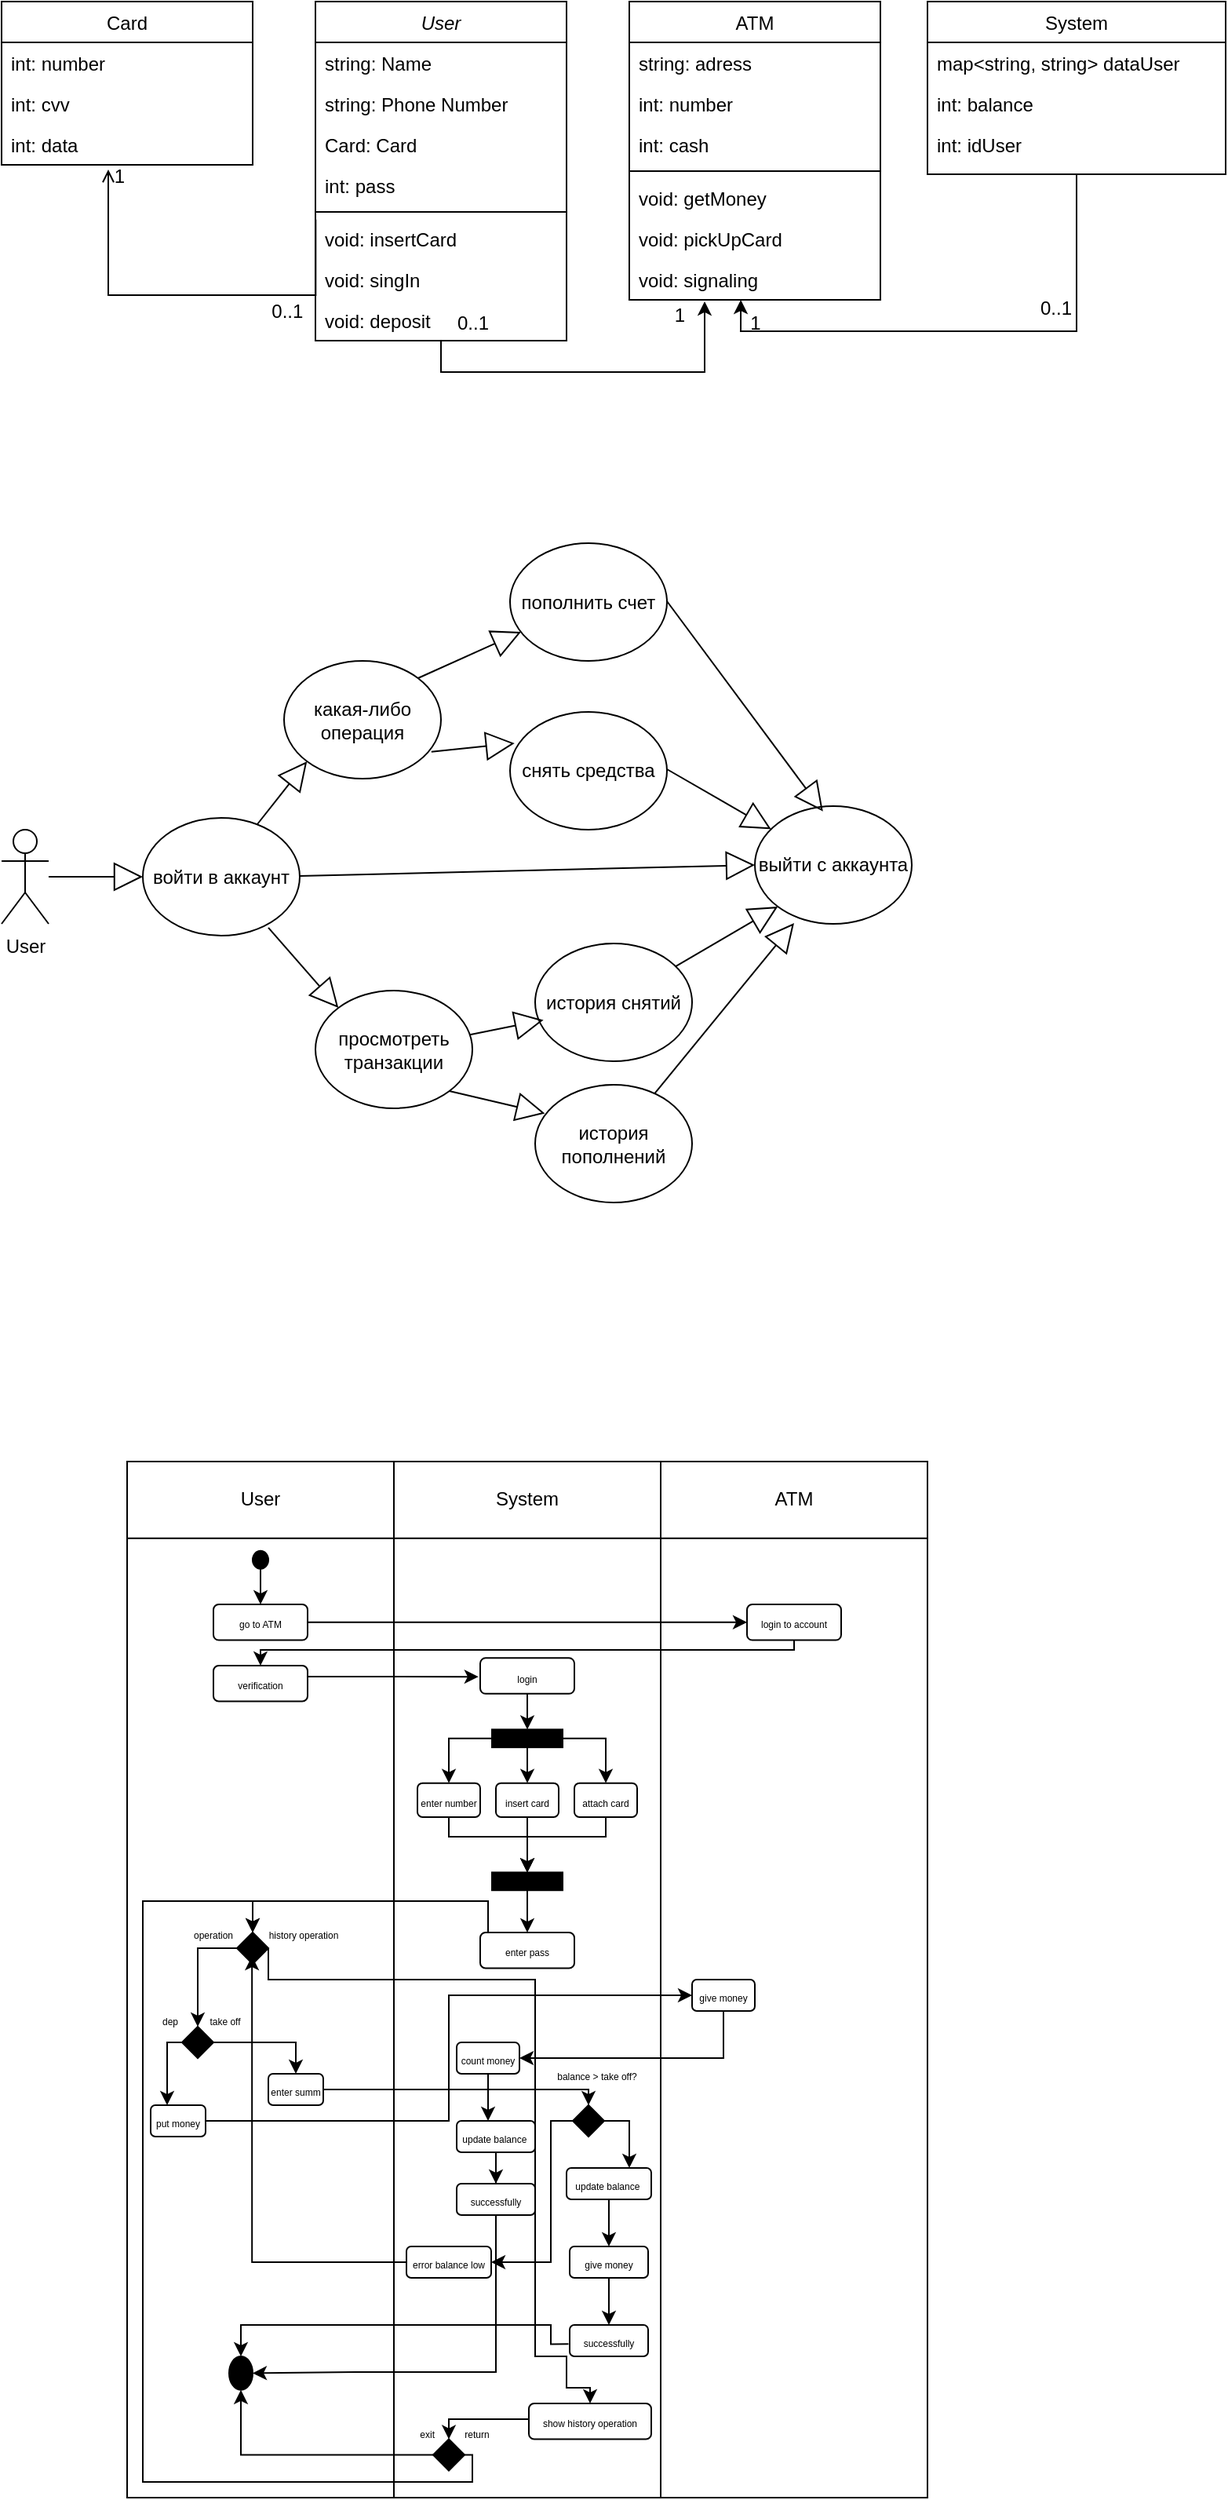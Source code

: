 <mxfile version="26.0.10">
  <diagram id="C5RBs43oDa-KdzZeNtuy" name="Page-1">
    <mxGraphModel dx="795" dy="653" grid="1" gridSize="10" guides="1" tooltips="1" connect="1" arrows="1" fold="1" page="1" pageScale="1" pageWidth="827" pageHeight="1169" math="0" shadow="0">
      <root>
        <mxCell id="WIyWlLk6GJQsqaUBKTNV-0" />
        <mxCell id="WIyWlLk6GJQsqaUBKTNV-1" parent="WIyWlLk6GJQsqaUBKTNV-0" />
        <mxCell id="zkfFHV4jXpPFQw0GAbJ--0" value="User" style="swimlane;fontStyle=2;align=center;verticalAlign=top;childLayout=stackLayout;horizontal=1;startSize=26;horizontalStack=0;resizeParent=1;resizeLast=0;collapsible=1;marginBottom=0;rounded=0;shadow=0;strokeWidth=1;" parent="WIyWlLk6GJQsqaUBKTNV-1" vertex="1">
          <mxGeometry x="240" y="40" width="160" height="216" as="geometry">
            <mxRectangle x="230" y="140" width="160" height="26" as="alternateBounds" />
          </mxGeometry>
        </mxCell>
        <mxCell id="zkfFHV4jXpPFQw0GAbJ--1" value="string: Name" style="text;align=left;verticalAlign=top;spacingLeft=4;spacingRight=4;overflow=hidden;rotatable=0;points=[[0,0.5],[1,0.5]];portConstraint=eastwest;" parent="zkfFHV4jXpPFQw0GAbJ--0" vertex="1">
          <mxGeometry y="26" width="160" height="26" as="geometry" />
        </mxCell>
        <mxCell id="prnqoa71FL_zSVbe4R74-9" value="string: Phone Number" style="text;align=left;verticalAlign=top;spacingLeft=4;spacingRight=4;overflow=hidden;rotatable=0;points=[[0,0.5],[1,0.5]];portConstraint=eastwest;rounded=0;shadow=0;html=0;" vertex="1" parent="zkfFHV4jXpPFQw0GAbJ--0">
          <mxGeometry y="52" width="160" height="26" as="geometry" />
        </mxCell>
        <mxCell id="prnqoa71FL_zSVbe4R74-54" value="Card: Card" style="text;align=left;verticalAlign=top;spacingLeft=4;spacingRight=4;overflow=hidden;rotatable=0;points=[[0,0.5],[1,0.5]];portConstraint=eastwest;rounded=0;shadow=0;html=0;" vertex="1" parent="zkfFHV4jXpPFQw0GAbJ--0">
          <mxGeometry y="78" width="160" height="26" as="geometry" />
        </mxCell>
        <mxCell id="zkfFHV4jXpPFQw0GAbJ--2" value="int: pass" style="text;align=left;verticalAlign=top;spacingLeft=4;spacingRight=4;overflow=hidden;rotatable=0;points=[[0,0.5],[1,0.5]];portConstraint=eastwest;rounded=0;shadow=0;html=0;" parent="zkfFHV4jXpPFQw0GAbJ--0" vertex="1">
          <mxGeometry y="104" width="160" height="26" as="geometry" />
        </mxCell>
        <mxCell id="zkfFHV4jXpPFQw0GAbJ--4" value="" style="line;html=1;strokeWidth=1;align=left;verticalAlign=middle;spacingTop=-1;spacingLeft=3;spacingRight=3;rotatable=0;labelPosition=right;points=[];portConstraint=eastwest;" parent="zkfFHV4jXpPFQw0GAbJ--0" vertex="1">
          <mxGeometry y="130" width="160" height="8" as="geometry" />
        </mxCell>
        <mxCell id="prnqoa71FL_zSVbe4R74-3" value="void: insertCard" style="text;align=left;verticalAlign=top;spacingLeft=4;spacingRight=4;overflow=hidden;rotatable=0;points=[[0,0.5],[1,0.5]];portConstraint=eastwest;rounded=0;shadow=0;html=0;" vertex="1" parent="zkfFHV4jXpPFQw0GAbJ--0">
          <mxGeometry y="138" width="160" height="26" as="geometry" />
        </mxCell>
        <mxCell id="prnqoa71FL_zSVbe4R74-55" value="void: singIn" style="text;align=left;verticalAlign=top;spacingLeft=4;spacingRight=4;overflow=hidden;rotatable=0;points=[[0,0.5],[1,0.5]];portConstraint=eastwest;rounded=0;shadow=0;html=0;" vertex="1" parent="zkfFHV4jXpPFQw0GAbJ--0">
          <mxGeometry y="164" width="160" height="26" as="geometry" />
        </mxCell>
        <mxCell id="prnqoa71FL_zSVbe4R74-4" value="void: deposit" style="text;align=left;verticalAlign=top;spacingLeft=4;spacingRight=4;overflow=hidden;rotatable=0;points=[[0,0.5],[1,0.5]];portConstraint=eastwest;rounded=0;shadow=0;html=0;" vertex="1" parent="zkfFHV4jXpPFQw0GAbJ--0">
          <mxGeometry y="190" width="160" height="26" as="geometry" />
        </mxCell>
        <mxCell id="zkfFHV4jXpPFQw0GAbJ--6" value="System" style="swimlane;fontStyle=0;align=center;verticalAlign=top;childLayout=stackLayout;horizontal=1;startSize=26;horizontalStack=0;resizeParent=1;resizeLast=0;collapsible=1;marginBottom=0;rounded=0;shadow=0;strokeWidth=1;" parent="WIyWlLk6GJQsqaUBKTNV-1" vertex="1">
          <mxGeometry x="630" y="40" width="190" height="110" as="geometry">
            <mxRectangle x="130" y="380" width="160" height="26" as="alternateBounds" />
          </mxGeometry>
        </mxCell>
        <mxCell id="zkfFHV4jXpPFQw0GAbJ--7" value="map&lt;string, string&gt; dataUser" style="text;align=left;verticalAlign=top;spacingLeft=4;spacingRight=4;overflow=hidden;rotatable=0;points=[[0,0.5],[1,0.5]];portConstraint=eastwest;" parent="zkfFHV4jXpPFQw0GAbJ--6" vertex="1">
          <mxGeometry y="26" width="190" height="26" as="geometry" />
        </mxCell>
        <mxCell id="prnqoa71FL_zSVbe4R74-19" value="int: balance" style="text;align=left;verticalAlign=top;spacingLeft=4;spacingRight=4;overflow=hidden;rotatable=0;points=[[0,0.5],[1,0.5]];portConstraint=eastwest;rounded=0;shadow=0;html=0;" vertex="1" parent="zkfFHV4jXpPFQw0GAbJ--6">
          <mxGeometry y="52" width="190" height="26" as="geometry" />
        </mxCell>
        <mxCell id="zkfFHV4jXpPFQw0GAbJ--8" value="int: idUser" style="text;align=left;verticalAlign=top;spacingLeft=4;spacingRight=4;overflow=hidden;rotatable=0;points=[[0,0.5],[1,0.5]];portConstraint=eastwest;rounded=0;shadow=0;html=0;" parent="zkfFHV4jXpPFQw0GAbJ--6" vertex="1">
          <mxGeometry y="78" width="190" height="26" as="geometry" />
        </mxCell>
        <mxCell id="zkfFHV4jXpPFQw0GAbJ--17" value="ATM" style="swimlane;fontStyle=0;align=center;verticalAlign=top;childLayout=stackLayout;horizontal=1;startSize=26;horizontalStack=0;resizeParent=1;resizeLast=0;collapsible=1;marginBottom=0;rounded=0;shadow=0;strokeWidth=1;" parent="WIyWlLk6GJQsqaUBKTNV-1" vertex="1">
          <mxGeometry x="440" y="40" width="160" height="190" as="geometry">
            <mxRectangle x="550" y="140" width="160" height="26" as="alternateBounds" />
          </mxGeometry>
        </mxCell>
        <mxCell id="zkfFHV4jXpPFQw0GAbJ--18" value="string: adress" style="text;align=left;verticalAlign=top;spacingLeft=4;spacingRight=4;overflow=hidden;rotatable=0;points=[[0,0.5],[1,0.5]];portConstraint=eastwest;" parent="zkfFHV4jXpPFQw0GAbJ--17" vertex="1">
          <mxGeometry y="26" width="160" height="26" as="geometry" />
        </mxCell>
        <mxCell id="zkfFHV4jXpPFQw0GAbJ--19" value="int: number" style="text;align=left;verticalAlign=top;spacingLeft=4;spacingRight=4;overflow=hidden;rotatable=0;points=[[0,0.5],[1,0.5]];portConstraint=eastwest;rounded=0;shadow=0;html=0;" parent="zkfFHV4jXpPFQw0GAbJ--17" vertex="1">
          <mxGeometry y="52" width="160" height="26" as="geometry" />
        </mxCell>
        <mxCell id="zkfFHV4jXpPFQw0GAbJ--21" value="int: cash" style="text;align=left;verticalAlign=top;spacingLeft=4;spacingRight=4;overflow=hidden;rotatable=0;points=[[0,0.5],[1,0.5]];portConstraint=eastwest;rounded=0;shadow=0;html=0;" parent="zkfFHV4jXpPFQw0GAbJ--17" vertex="1">
          <mxGeometry y="78" width="160" height="26" as="geometry" />
        </mxCell>
        <mxCell id="zkfFHV4jXpPFQw0GAbJ--23" value="" style="line;html=1;strokeWidth=1;align=left;verticalAlign=middle;spacingTop=-1;spacingLeft=3;spacingRight=3;rotatable=0;labelPosition=right;points=[];portConstraint=eastwest;" parent="zkfFHV4jXpPFQw0GAbJ--17" vertex="1">
          <mxGeometry y="104" width="160" height="8" as="geometry" />
        </mxCell>
        <mxCell id="prnqoa71FL_zSVbe4R74-16" value="void: getMoney" style="text;align=left;verticalAlign=top;spacingLeft=4;spacingRight=4;overflow=hidden;rotatable=0;points=[[0,0.5],[1,0.5]];portConstraint=eastwest;rounded=0;shadow=0;html=0;" vertex="1" parent="zkfFHV4jXpPFQw0GAbJ--17">
          <mxGeometry y="112" width="160" height="26" as="geometry" />
        </mxCell>
        <mxCell id="prnqoa71FL_zSVbe4R74-17" value="void: pickUpCard" style="text;align=left;verticalAlign=top;spacingLeft=4;spacingRight=4;overflow=hidden;rotatable=0;points=[[0,0.5],[1,0.5]];portConstraint=eastwest;rounded=0;shadow=0;html=0;" vertex="1" parent="zkfFHV4jXpPFQw0GAbJ--17">
          <mxGeometry y="138" width="160" height="26" as="geometry" />
        </mxCell>
        <mxCell id="prnqoa71FL_zSVbe4R74-18" value="void: signaling" style="text;align=left;verticalAlign=top;spacingLeft=4;spacingRight=4;overflow=hidden;rotatable=0;points=[[0,0.5],[1,0.5]];portConstraint=eastwest;rounded=0;shadow=0;html=0;" vertex="1" parent="zkfFHV4jXpPFQw0GAbJ--17">
          <mxGeometry y="164" width="160" height="26" as="geometry" />
        </mxCell>
        <mxCell id="prnqoa71FL_zSVbe4R74-6" value="Card" style="swimlane;fontStyle=0;align=center;verticalAlign=top;childLayout=stackLayout;horizontal=1;startSize=26;horizontalStack=0;resizeParent=1;resizeLast=0;collapsible=1;marginBottom=0;rounded=0;shadow=0;strokeWidth=1;" vertex="1" parent="WIyWlLk6GJQsqaUBKTNV-1">
          <mxGeometry x="40" y="40" width="160" height="104" as="geometry">
            <mxRectangle x="340" y="380" width="170" height="26" as="alternateBounds" />
          </mxGeometry>
        </mxCell>
        <mxCell id="prnqoa71FL_zSVbe4R74-7" value="int: number" style="text;align=left;verticalAlign=top;spacingLeft=4;spacingRight=4;overflow=hidden;rotatable=0;points=[[0,0.5],[1,0.5]];portConstraint=eastwest;" vertex="1" parent="prnqoa71FL_zSVbe4R74-6">
          <mxGeometry y="26" width="160" height="26" as="geometry" />
        </mxCell>
        <mxCell id="prnqoa71FL_zSVbe4R74-10" value="int: cvv" style="text;align=left;verticalAlign=top;spacingLeft=4;spacingRight=4;overflow=hidden;rotatable=0;points=[[0,0.5],[1,0.5]];portConstraint=eastwest;" vertex="1" parent="prnqoa71FL_zSVbe4R74-6">
          <mxGeometry y="52" width="160" height="26" as="geometry" />
        </mxCell>
        <mxCell id="prnqoa71FL_zSVbe4R74-11" value="int: data" style="text;align=left;verticalAlign=top;spacingLeft=4;spacingRight=4;overflow=hidden;rotatable=0;points=[[0,0.5],[1,0.5]];portConstraint=eastwest;" vertex="1" parent="prnqoa71FL_zSVbe4R74-6">
          <mxGeometry y="78" width="160" height="26" as="geometry" />
        </mxCell>
        <mxCell id="prnqoa71FL_zSVbe4R74-12" value="" style="endArrow=open;shadow=0;strokeWidth=1;rounded=0;curved=0;endFill=1;edgeStyle=elbowEdgeStyle;elbow=vertical;entryX=0.425;entryY=1.115;entryDx=0;entryDy=0;entryPerimeter=0;exitX=0.001;exitY=0.032;exitDx=0;exitDy=0;exitPerimeter=0;" edge="1" parent="WIyWlLk6GJQsqaUBKTNV-1" source="prnqoa71FL_zSVbe4R74-3" target="prnqoa71FL_zSVbe4R74-11">
          <mxGeometry x="0.5" y="41" relative="1" as="geometry">
            <mxPoint x="60" y="227.5" as="sourcePoint" />
            <mxPoint x="188" y="227.5" as="targetPoint" />
            <mxPoint x="-40" y="32" as="offset" />
            <Array as="points">
              <mxPoint x="140" y="227" />
            </Array>
          </mxGeometry>
        </mxCell>
        <mxCell id="prnqoa71FL_zSVbe4R74-13" value="0..1" style="resizable=0;align=left;verticalAlign=bottom;labelBackgroundColor=none;fontSize=12;" connectable="0" vertex="1" parent="prnqoa71FL_zSVbe4R74-12">
          <mxGeometry x="-1" relative="1" as="geometry">
            <mxPoint x="-30" y="67" as="offset" />
          </mxGeometry>
        </mxCell>
        <mxCell id="prnqoa71FL_zSVbe4R74-14" value="1" style="resizable=0;align=right;verticalAlign=bottom;labelBackgroundColor=none;fontSize=12;" connectable="0" vertex="1" parent="prnqoa71FL_zSVbe4R74-12">
          <mxGeometry x="1" relative="1" as="geometry">
            <mxPoint x="12" y="13" as="offset" />
          </mxGeometry>
        </mxCell>
        <mxCell id="prnqoa71FL_zSVbe4R74-20" style="edgeStyle=orthogonalEdgeStyle;rounded=0;orthogonalLoop=1;jettySize=auto;html=1;entryX=0.444;entryY=1;entryDx=0;entryDy=0;entryPerimeter=0;" edge="1" parent="WIyWlLk6GJQsqaUBKTNV-1" source="zkfFHV4jXpPFQw0GAbJ--6" target="prnqoa71FL_zSVbe4R74-18">
          <mxGeometry relative="1" as="geometry" />
        </mxCell>
        <mxCell id="prnqoa71FL_zSVbe4R74-21" value="0..1" style="resizable=0;align=left;verticalAlign=bottom;labelBackgroundColor=none;fontSize=12;" connectable="0" vertex="1" parent="WIyWlLk6GJQsqaUBKTNV-1">
          <mxGeometry x="500.0" y="150.002" as="geometry">
            <mxPoint x="200" y="94" as="offset" />
          </mxGeometry>
        </mxCell>
        <mxCell id="prnqoa71FL_zSVbe4R74-22" value="1" style="text;html=1;align=center;verticalAlign=middle;resizable=0;points=[];autosize=1;strokeColor=none;fillColor=none;" vertex="1" parent="WIyWlLk6GJQsqaUBKTNV-1">
          <mxGeometry x="505" y="230" width="30" height="30" as="geometry" />
        </mxCell>
        <mxCell id="prnqoa71FL_zSVbe4R74-23" style="edgeStyle=orthogonalEdgeStyle;rounded=0;orthogonalLoop=1;jettySize=auto;html=1;entryX=0.3;entryY=1.038;entryDx=0;entryDy=0;entryPerimeter=0;exitX=0.5;exitY=1;exitDx=0;exitDy=0;" edge="1" parent="WIyWlLk6GJQsqaUBKTNV-1" source="zkfFHV4jXpPFQw0GAbJ--0" target="prnqoa71FL_zSVbe4R74-18">
          <mxGeometry relative="1" as="geometry" />
        </mxCell>
        <mxCell id="prnqoa71FL_zSVbe4R74-24" value="0..1" style="text;html=1;align=center;verticalAlign=middle;resizable=0;points=[];autosize=1;strokeColor=none;fillColor=none;" vertex="1" parent="WIyWlLk6GJQsqaUBKTNV-1">
          <mxGeometry x="320" y="230" width="40" height="30" as="geometry" />
        </mxCell>
        <mxCell id="prnqoa71FL_zSVbe4R74-26" value="1" style="resizable=0;align=right;verticalAlign=bottom;labelBackgroundColor=none;fontSize=12;" connectable="0" vertex="1" parent="WIyWlLk6GJQsqaUBKTNV-1">
          <mxGeometry x="120" y="170.328" as="geometry">
            <mxPoint x="357" y="78" as="offset" />
          </mxGeometry>
        </mxCell>
        <mxCell id="prnqoa71FL_zSVbe4R74-27" value="User" style="shape=umlActor;verticalLabelPosition=bottom;verticalAlign=top;html=1;outlineConnect=0;" vertex="1" parent="WIyWlLk6GJQsqaUBKTNV-1">
          <mxGeometry x="40" y="567.5" width="30" height="60" as="geometry" />
        </mxCell>
        <mxCell id="prnqoa71FL_zSVbe4R74-30" value="пополнить счет" style="ellipse;whiteSpace=wrap;html=1;" vertex="1" parent="WIyWlLk6GJQsqaUBKTNV-1">
          <mxGeometry x="364" y="385" width="100" height="75" as="geometry" />
        </mxCell>
        <mxCell id="prnqoa71FL_zSVbe4R74-31" value="войти в аккаунт" style="ellipse;whiteSpace=wrap;html=1;" vertex="1" parent="WIyWlLk6GJQsqaUBKTNV-1">
          <mxGeometry x="130" y="560" width="100" height="75" as="geometry" />
        </mxCell>
        <mxCell id="prnqoa71FL_zSVbe4R74-32" value="снять средства" style="ellipse;whiteSpace=wrap;html=1;" vertex="1" parent="WIyWlLk6GJQsqaUBKTNV-1">
          <mxGeometry x="364" y="492.5" width="100" height="75" as="geometry" />
        </mxCell>
        <mxCell id="prnqoa71FL_zSVbe4R74-35" value="какая-либо операция" style="ellipse;whiteSpace=wrap;html=1;" vertex="1" parent="WIyWlLk6GJQsqaUBKTNV-1">
          <mxGeometry x="220" y="460" width="100" height="75" as="geometry" />
        </mxCell>
        <mxCell id="prnqoa71FL_zSVbe4R74-37" value="просмотреть транзакции" style="ellipse;whiteSpace=wrap;html=1;" vertex="1" parent="WIyWlLk6GJQsqaUBKTNV-1">
          <mxGeometry x="240" y="670" width="100" height="75" as="geometry" />
        </mxCell>
        <mxCell id="prnqoa71FL_zSVbe4R74-38" value="" style="endArrow=block;endSize=16;endFill=0;html=1;rounded=0;" edge="1" parent="WIyWlLk6GJQsqaUBKTNV-1" source="prnqoa71FL_zSVbe4R74-27" target="prnqoa71FL_zSVbe4R74-31">
          <mxGeometry width="160" relative="1" as="geometry">
            <mxPoint x="300" y="770" as="sourcePoint" />
            <mxPoint x="460" y="770" as="targetPoint" />
          </mxGeometry>
        </mxCell>
        <mxCell id="prnqoa71FL_zSVbe4R74-40" value="" style="endArrow=block;endSize=16;endFill=0;html=1;rounded=0;entryX=0;entryY=1;entryDx=0;entryDy=0;" edge="1" parent="WIyWlLk6GJQsqaUBKTNV-1" target="prnqoa71FL_zSVbe4R74-35">
          <mxGeometry width="160" relative="1" as="geometry">
            <mxPoint x="203" y="564" as="sourcePoint" />
            <mxPoint x="227" y="531" as="targetPoint" />
          </mxGeometry>
        </mxCell>
        <mxCell id="prnqoa71FL_zSVbe4R74-41" value="" style="endArrow=block;endSize=16;endFill=0;html=1;rounded=0;entryX=0;entryY=0;entryDx=0;entryDy=0;exitX=0.8;exitY=0.933;exitDx=0;exitDy=0;exitPerimeter=0;" edge="1" parent="WIyWlLk6GJQsqaUBKTNV-1" source="prnqoa71FL_zSVbe4R74-31" target="prnqoa71FL_zSVbe4R74-37">
          <mxGeometry width="160" relative="1" as="geometry">
            <mxPoint x="213" y="574" as="sourcePoint" />
            <mxPoint x="237" y="541" as="targetPoint" />
          </mxGeometry>
        </mxCell>
        <mxCell id="prnqoa71FL_zSVbe4R74-42" value="" style="endArrow=block;endSize=16;endFill=0;html=1;rounded=0;exitX=1;exitY=0;exitDx=0;exitDy=0;" edge="1" parent="WIyWlLk6GJQsqaUBKTNV-1" source="prnqoa71FL_zSVbe4R74-35" target="prnqoa71FL_zSVbe4R74-30">
          <mxGeometry width="160" relative="1" as="geometry">
            <mxPoint x="213" y="574" as="sourcePoint" />
            <mxPoint x="245" y="534" as="targetPoint" />
          </mxGeometry>
        </mxCell>
        <mxCell id="prnqoa71FL_zSVbe4R74-43" value="" style="endArrow=block;endSize=16;endFill=0;html=1;rounded=0;exitX=0.939;exitY=0.771;exitDx=0;exitDy=0;entryX=0.029;entryY=0.266;entryDx=0;entryDy=0;entryPerimeter=0;exitPerimeter=0;" edge="1" parent="WIyWlLk6GJQsqaUBKTNV-1" source="prnqoa71FL_zSVbe4R74-35" target="prnqoa71FL_zSVbe4R74-32">
          <mxGeometry width="160" relative="1" as="geometry">
            <mxPoint x="315" y="481" as="sourcePoint" />
            <mxPoint x="362" y="452" as="targetPoint" />
          </mxGeometry>
        </mxCell>
        <mxCell id="prnqoa71FL_zSVbe4R74-44" value="выйти с аккаунта" style="ellipse;whiteSpace=wrap;html=1;" vertex="1" parent="WIyWlLk6GJQsqaUBKTNV-1">
          <mxGeometry x="520" y="552.5" width="100" height="75" as="geometry" />
        </mxCell>
        <mxCell id="prnqoa71FL_zSVbe4R74-45" value="" style="endArrow=block;endSize=16;endFill=0;html=1;rounded=0;entryX=0;entryY=0.5;entryDx=0;entryDy=0;" edge="1" parent="WIyWlLk6GJQsqaUBKTNV-1" target="prnqoa71FL_zSVbe4R74-44">
          <mxGeometry width="160" relative="1" as="geometry">
            <mxPoint x="230" y="597.02" as="sourcePoint" />
            <mxPoint x="290" y="610" as="targetPoint" />
          </mxGeometry>
        </mxCell>
        <mxCell id="prnqoa71FL_zSVbe4R74-46" value="история снятий" style="ellipse;whiteSpace=wrap;html=1;" vertex="1" parent="WIyWlLk6GJQsqaUBKTNV-1">
          <mxGeometry x="380" y="640" width="100" height="75" as="geometry" />
        </mxCell>
        <mxCell id="prnqoa71FL_zSVbe4R74-47" value="" style="endArrow=block;endSize=16;endFill=0;html=1;rounded=0;entryX=0.053;entryY=0.65;entryDx=0;entryDy=0;entryPerimeter=0;" edge="1" parent="WIyWlLk6GJQsqaUBKTNV-1" source="prnqoa71FL_zSVbe4R74-37" target="prnqoa71FL_zSVbe4R74-46">
          <mxGeometry width="160" relative="1" as="geometry">
            <mxPoint x="220" y="640" as="sourcePoint" />
            <mxPoint x="380" y="708" as="targetPoint" />
            <Array as="points" />
          </mxGeometry>
        </mxCell>
        <mxCell id="prnqoa71FL_zSVbe4R74-48" value="история пополнений" style="ellipse;whiteSpace=wrap;html=1;" vertex="1" parent="WIyWlLk6GJQsqaUBKTNV-1">
          <mxGeometry x="380" y="730" width="100" height="75" as="geometry" />
        </mxCell>
        <mxCell id="prnqoa71FL_zSVbe4R74-49" value="" style="endArrow=block;endSize=16;endFill=0;html=1;rounded=0;entryX=0.062;entryY=0.244;entryDx=0;entryDy=0;entryPerimeter=0;exitX=1;exitY=1;exitDx=0;exitDy=0;" edge="1" parent="WIyWlLk6GJQsqaUBKTNV-1" source="prnqoa71FL_zSVbe4R74-37" target="prnqoa71FL_zSVbe4R74-48">
          <mxGeometry width="160" relative="1" as="geometry">
            <mxPoint x="348" y="708" as="sourcePoint" />
            <mxPoint x="395" y="699" as="targetPoint" />
            <Array as="points" />
          </mxGeometry>
        </mxCell>
        <mxCell id="prnqoa71FL_zSVbe4R74-50" value="" style="endArrow=block;endSize=16;endFill=0;html=1;rounded=0;entryX=0;entryY=1;entryDx=0;entryDy=0;" edge="1" parent="WIyWlLk6GJQsqaUBKTNV-1" source="prnqoa71FL_zSVbe4R74-46" target="prnqoa71FL_zSVbe4R74-44">
          <mxGeometry width="160" relative="1" as="geometry">
            <mxPoint x="240" y="607.02" as="sourcePoint" />
            <mxPoint x="530" y="600" as="targetPoint" />
          </mxGeometry>
        </mxCell>
        <mxCell id="prnqoa71FL_zSVbe4R74-51" value="" style="endArrow=block;endSize=16;endFill=0;html=1;rounded=0;entryX=0;entryY=1;entryDx=0;entryDy=0;" edge="1" parent="WIyWlLk6GJQsqaUBKTNV-1" source="prnqoa71FL_zSVbe4R74-48">
          <mxGeometry width="160" relative="1" as="geometry">
            <mxPoint x="479" y="664" as="sourcePoint" />
            <mxPoint x="545" y="627" as="targetPoint" />
          </mxGeometry>
        </mxCell>
        <mxCell id="prnqoa71FL_zSVbe4R74-52" value="" style="endArrow=block;endSize=16;endFill=0;html=1;rounded=0;" edge="1" parent="WIyWlLk6GJQsqaUBKTNV-1" target="prnqoa71FL_zSVbe4R74-44">
          <mxGeometry width="160" relative="1" as="geometry">
            <mxPoint x="464" y="529" as="sourcePoint" />
            <mxPoint x="553" y="420" as="targetPoint" />
          </mxGeometry>
        </mxCell>
        <mxCell id="prnqoa71FL_zSVbe4R74-53" value="" style="endArrow=block;endSize=16;endFill=0;html=1;rounded=0;entryX=0.434;entryY=0.045;entryDx=0;entryDy=0;entryPerimeter=0;" edge="1" parent="WIyWlLk6GJQsqaUBKTNV-1" target="prnqoa71FL_zSVbe4R74-44">
          <mxGeometry width="160" relative="1" as="geometry">
            <mxPoint x="464" y="422" as="sourcePoint" />
            <mxPoint x="530" y="460" as="targetPoint" />
          </mxGeometry>
        </mxCell>
        <mxCell id="prnqoa71FL_zSVbe4R74-58" value="" style="group" vertex="1" connectable="0" parent="WIyWlLk6GJQsqaUBKTNV-1">
          <mxGeometry x="80" y="870" width="220" height="760" as="geometry" />
        </mxCell>
        <mxCell id="prnqoa71FL_zSVbe4R74-62" value="" style="group" vertex="1" connectable="0" parent="prnqoa71FL_zSVbe4R74-58">
          <mxGeometry x="40" y="100" width="180" height="660" as="geometry" />
        </mxCell>
        <mxCell id="prnqoa71FL_zSVbe4R74-56" value="" style="rounded=0;whiteSpace=wrap;html=1;" vertex="1" parent="prnqoa71FL_zSVbe4R74-62">
          <mxGeometry width="170" height="660.0" as="geometry" />
        </mxCell>
        <mxCell id="prnqoa71FL_zSVbe4R74-57" value="User" style="rounded=0;whiteSpace=wrap;html=1;" vertex="1" parent="prnqoa71FL_zSVbe4R74-62">
          <mxGeometry width="170" height="48.889" as="geometry" />
        </mxCell>
        <mxCell id="prnqoa71FL_zSVbe4R74-71" style="edgeStyle=orthogonalEdgeStyle;rounded=0;orthogonalLoop=1;jettySize=auto;html=1;entryX=0.5;entryY=0;entryDx=0;entryDy=0;" edge="1" parent="prnqoa71FL_zSVbe4R74-62" source="prnqoa71FL_zSVbe4R74-69" target="prnqoa71FL_zSVbe4R74-70">
          <mxGeometry relative="1" as="geometry" />
        </mxCell>
        <mxCell id="prnqoa71FL_zSVbe4R74-69" value="" style="ellipse;whiteSpace=wrap;html=1;fillColor=#000000;" vertex="1" parent="prnqoa71FL_zSVbe4R74-62">
          <mxGeometry x="80" y="56.897" width="10" height="11.379" as="geometry" />
        </mxCell>
        <mxCell id="prnqoa71FL_zSVbe4R74-70" value="&lt;font style=&quot;font-size: 6px;&quot;&gt;go to ATM&lt;/font&gt;" style="rounded=1;whiteSpace=wrap;html=1;" vertex="1" parent="prnqoa71FL_zSVbe4R74-62">
          <mxGeometry x="55" y="91.034" width="60" height="22.759" as="geometry" />
        </mxCell>
        <mxCell id="prnqoa71FL_zSVbe4R74-93" value="&lt;span style=&quot;font-size: 6px;&quot;&gt;verification&lt;/span&gt;" style="rounded=1;whiteSpace=wrap;html=1;" vertex="1" parent="prnqoa71FL_zSVbe4R74-62">
          <mxGeometry x="55" y="130.002" width="60" height="22.759" as="geometry" />
        </mxCell>
        <mxCell id="prnqoa71FL_zSVbe4R74-100" style="edgeStyle=orthogonalEdgeStyle;rounded=0;orthogonalLoop=1;jettySize=auto;html=1;entryX=0.5;entryY=0;entryDx=0;entryDy=0;" edge="1" parent="prnqoa71FL_zSVbe4R74-62" source="prnqoa71FL_zSVbe4R74-96" target="prnqoa71FL_zSVbe4R74-99">
          <mxGeometry relative="1" as="geometry" />
        </mxCell>
        <mxCell id="prnqoa71FL_zSVbe4R74-96" value="" style="rhombus;whiteSpace=wrap;html=1;fillColor=#000000;" vertex="1" parent="prnqoa71FL_zSVbe4R74-62">
          <mxGeometry x="70" y="300" width="20" height="20" as="geometry" />
        </mxCell>
        <mxCell id="prnqoa71FL_zSVbe4R74-107" style="edgeStyle=orthogonalEdgeStyle;rounded=0;orthogonalLoop=1;jettySize=auto;html=1;entryX=0.3;entryY=-0.002;entryDx=0;entryDy=0;entryPerimeter=0;" edge="1" parent="prnqoa71FL_zSVbe4R74-62" source="prnqoa71FL_zSVbe4R74-99" target="prnqoa71FL_zSVbe4R74-106">
          <mxGeometry relative="1" as="geometry">
            <Array as="points">
              <mxPoint x="26" y="370" />
            </Array>
          </mxGeometry>
        </mxCell>
        <mxCell id="prnqoa71FL_zSVbe4R74-121" style="edgeStyle=orthogonalEdgeStyle;rounded=0;orthogonalLoop=1;jettySize=auto;html=1;entryX=0.5;entryY=0;entryDx=0;entryDy=0;" edge="1" parent="prnqoa71FL_zSVbe4R74-62" source="prnqoa71FL_zSVbe4R74-99" target="prnqoa71FL_zSVbe4R74-120">
          <mxGeometry relative="1" as="geometry" />
        </mxCell>
        <mxCell id="prnqoa71FL_zSVbe4R74-99" value="" style="rhombus;whiteSpace=wrap;html=1;fillColor=#000000;" vertex="1" parent="prnqoa71FL_zSVbe4R74-62">
          <mxGeometry x="35" y="360" width="20" height="20" as="geometry" />
        </mxCell>
        <mxCell id="prnqoa71FL_zSVbe4R74-105" value="&lt;font style=&quot;font-size: 6px;&quot;&gt;operation&lt;/font&gt;" style="text;html=1;align=center;verticalAlign=middle;whiteSpace=wrap;rounded=0;" vertex="1" parent="prnqoa71FL_zSVbe4R74-62">
          <mxGeometry x="35" y="290" width="40" height="20" as="geometry" />
        </mxCell>
        <mxCell id="prnqoa71FL_zSVbe4R74-106" value="&lt;span style=&quot;font-size: 6px;&quot;&gt;put money&lt;/span&gt;" style="rounded=1;whiteSpace=wrap;html=1;" vertex="1" parent="prnqoa71FL_zSVbe4R74-62">
          <mxGeometry x="15" y="410" width="35" height="20" as="geometry" />
        </mxCell>
        <mxCell id="prnqoa71FL_zSVbe4R74-108" value="&lt;font style=&quot;font-size: 6px;&quot;&gt;dep&lt;/font&gt;" style="text;html=1;align=center;verticalAlign=middle;whiteSpace=wrap;rounded=0;" vertex="1" parent="prnqoa71FL_zSVbe4R74-62">
          <mxGeometry x="15" y="350" width="25" height="10" as="geometry" />
        </mxCell>
        <mxCell id="prnqoa71FL_zSVbe4R74-109" value="&lt;span style=&quot;font-size: 6px;&quot;&gt;take off&lt;/span&gt;" style="text;html=1;align=center;verticalAlign=middle;whiteSpace=wrap;rounded=0;" vertex="1" parent="prnqoa71FL_zSVbe4R74-62">
          <mxGeometry x="50" y="350" width="25" height="10" as="geometry" />
        </mxCell>
        <mxCell id="prnqoa71FL_zSVbe4R74-118" value="" style="ellipse;whiteSpace=wrap;html=1;fillColor=#000000;" vertex="1" parent="prnqoa71FL_zSVbe4R74-62">
          <mxGeometry x="65" y="570" width="15" height="21.38" as="geometry" />
        </mxCell>
        <mxCell id="prnqoa71FL_zSVbe4R74-120" value="&lt;span style=&quot;font-size: 6px;&quot;&gt;enter summ&lt;/span&gt;" style="rounded=1;whiteSpace=wrap;html=1;" vertex="1" parent="prnqoa71FL_zSVbe4R74-62">
          <mxGeometry x="90" y="390" width="35" height="20" as="geometry" />
        </mxCell>
        <mxCell id="prnqoa71FL_zSVbe4R74-136" value="&lt;font style=&quot;font-size: 6px;&quot;&gt;history operation&lt;/font&gt;" style="text;html=1;align=center;verticalAlign=middle;whiteSpace=wrap;rounded=0;" vertex="1" parent="prnqoa71FL_zSVbe4R74-62">
          <mxGeometry x="85" y="290" width="55" height="20" as="geometry" />
        </mxCell>
        <mxCell id="prnqoa71FL_zSVbe4R74-59" value="" style="group" vertex="1" connectable="0" parent="WIyWlLk6GJQsqaUBKTNV-1">
          <mxGeometry x="290" y="970" width="170" height="660" as="geometry" />
        </mxCell>
        <mxCell id="prnqoa71FL_zSVbe4R74-60" value="" style="rounded=0;whiteSpace=wrap;html=1;" vertex="1" parent="prnqoa71FL_zSVbe4R74-59">
          <mxGeometry width="170" height="660" as="geometry" />
        </mxCell>
        <mxCell id="prnqoa71FL_zSVbe4R74-61" value="System" style="rounded=0;whiteSpace=wrap;html=1;" vertex="1" parent="prnqoa71FL_zSVbe4R74-59">
          <mxGeometry width="170" height="48.889" as="geometry" />
        </mxCell>
        <mxCell id="prnqoa71FL_zSVbe4R74-80" style="edgeStyle=orthogonalEdgeStyle;rounded=0;orthogonalLoop=1;jettySize=auto;html=1;entryX=0.5;entryY=0;entryDx=0;entryDy=0;" edge="1" parent="prnqoa71FL_zSVbe4R74-59" source="prnqoa71FL_zSVbe4R74-75" target="prnqoa71FL_zSVbe4R74-78">
          <mxGeometry relative="1" as="geometry" />
        </mxCell>
        <mxCell id="prnqoa71FL_zSVbe4R74-75" value="&lt;span style=&quot;font-size: 6px;&quot;&gt;login&lt;/span&gt;" style="rounded=1;whiteSpace=wrap;html=1;" vertex="1" parent="prnqoa71FL_zSVbe4R74-59">
          <mxGeometry x="55" y="125.172" width="60" height="22.759" as="geometry" />
        </mxCell>
        <mxCell id="prnqoa71FL_zSVbe4R74-84" style="edgeStyle=orthogonalEdgeStyle;rounded=0;orthogonalLoop=1;jettySize=auto;html=1;entryX=0.5;entryY=0;entryDx=0;entryDy=0;" edge="1" parent="prnqoa71FL_zSVbe4R74-59" source="prnqoa71FL_zSVbe4R74-78" target="prnqoa71FL_zSVbe4R74-82">
          <mxGeometry relative="1" as="geometry" />
        </mxCell>
        <mxCell id="prnqoa71FL_zSVbe4R74-85" style="edgeStyle=orthogonalEdgeStyle;rounded=0;orthogonalLoop=1;jettySize=auto;html=1;entryX=0.5;entryY=0;entryDx=0;entryDy=0;" edge="1" parent="prnqoa71FL_zSVbe4R74-59" source="prnqoa71FL_zSVbe4R74-78" target="prnqoa71FL_zSVbe4R74-83">
          <mxGeometry relative="1" as="geometry" />
        </mxCell>
        <mxCell id="prnqoa71FL_zSVbe4R74-86" style="edgeStyle=orthogonalEdgeStyle;rounded=0;orthogonalLoop=1;jettySize=auto;html=1;entryX=0.5;entryY=0;entryDx=0;entryDy=0;" edge="1" parent="prnqoa71FL_zSVbe4R74-59" source="prnqoa71FL_zSVbe4R74-78" target="prnqoa71FL_zSVbe4R74-81">
          <mxGeometry relative="1" as="geometry" />
        </mxCell>
        <mxCell id="prnqoa71FL_zSVbe4R74-78" value="" style="rounded=0;whiteSpace=wrap;html=1;fillColor=#000000;" vertex="1" parent="prnqoa71FL_zSVbe4R74-59">
          <mxGeometry x="62.5" y="170.69" width="45" height="11.379" as="geometry" />
        </mxCell>
        <mxCell id="prnqoa71FL_zSVbe4R74-88" style="edgeStyle=orthogonalEdgeStyle;rounded=0;orthogonalLoop=1;jettySize=auto;html=1;entryX=0.5;entryY=0;entryDx=0;entryDy=0;" edge="1" parent="prnqoa71FL_zSVbe4R74-59" source="prnqoa71FL_zSVbe4R74-81" target="prnqoa71FL_zSVbe4R74-87">
          <mxGeometry relative="1" as="geometry">
            <Array as="points">
              <mxPoint x="35" y="238.966" />
              <mxPoint x="85" y="238.966" />
            </Array>
          </mxGeometry>
        </mxCell>
        <mxCell id="prnqoa71FL_zSVbe4R74-81" value="&lt;span style=&quot;font-size: 6px;&quot;&gt;enter number&lt;/span&gt;" style="rounded=1;whiteSpace=wrap;html=1;" vertex="1" parent="prnqoa71FL_zSVbe4R74-59">
          <mxGeometry x="15" y="204.828" width="40" height="21.621" as="geometry" />
        </mxCell>
        <mxCell id="prnqoa71FL_zSVbe4R74-89" style="edgeStyle=orthogonalEdgeStyle;rounded=0;orthogonalLoop=1;jettySize=auto;html=1;" edge="1" parent="prnqoa71FL_zSVbe4R74-59" source="prnqoa71FL_zSVbe4R74-82">
          <mxGeometry relative="1" as="geometry">
            <mxPoint x="85.0" y="261.724" as="targetPoint" />
          </mxGeometry>
        </mxCell>
        <mxCell id="prnqoa71FL_zSVbe4R74-82" value="&lt;span style=&quot;font-size: 6px;&quot;&gt;insert card&lt;/span&gt;" style="rounded=1;whiteSpace=wrap;html=1;" vertex="1" parent="prnqoa71FL_zSVbe4R74-59">
          <mxGeometry x="65" y="204.828" width="40" height="21.621" as="geometry" />
        </mxCell>
        <mxCell id="prnqoa71FL_zSVbe4R74-90" style="edgeStyle=orthogonalEdgeStyle;rounded=0;orthogonalLoop=1;jettySize=auto;html=1;entryX=0.5;entryY=0;entryDx=0;entryDy=0;" edge="1" parent="prnqoa71FL_zSVbe4R74-59" source="prnqoa71FL_zSVbe4R74-83" target="prnqoa71FL_zSVbe4R74-87">
          <mxGeometry relative="1" as="geometry">
            <Array as="points">
              <mxPoint x="135" y="238.966" />
              <mxPoint x="85" y="238.966" />
            </Array>
          </mxGeometry>
        </mxCell>
        <mxCell id="prnqoa71FL_zSVbe4R74-83" value="&lt;span style=&quot;font-size: 6px;&quot;&gt;attach card&lt;/span&gt;" style="rounded=1;whiteSpace=wrap;html=1;" vertex="1" parent="prnqoa71FL_zSVbe4R74-59">
          <mxGeometry x="115" y="204.828" width="40" height="21.621" as="geometry" />
        </mxCell>
        <mxCell id="prnqoa71FL_zSVbe4R74-87" value="" style="rounded=0;whiteSpace=wrap;html=1;fillColor=#000000;" vertex="1" parent="prnqoa71FL_zSVbe4R74-59">
          <mxGeometry x="62.5" y="261.724" width="45" height="11.379" as="geometry" />
        </mxCell>
        <mxCell id="prnqoa71FL_zSVbe4R74-91" value="&lt;span style=&quot;font-size: 6px;&quot;&gt;enter pass&lt;/span&gt;" style="rounded=1;whiteSpace=wrap;html=1;" vertex="1" parent="prnqoa71FL_zSVbe4R74-59">
          <mxGeometry x="55" y="300.002" width="60" height="22.759" as="geometry" />
        </mxCell>
        <mxCell id="prnqoa71FL_zSVbe4R74-92" style="edgeStyle=orthogonalEdgeStyle;rounded=0;orthogonalLoop=1;jettySize=auto;html=1;entryX=0.5;entryY=0;entryDx=0;entryDy=0;" edge="1" parent="prnqoa71FL_zSVbe4R74-59" source="prnqoa71FL_zSVbe4R74-87" target="prnqoa71FL_zSVbe4R74-91">
          <mxGeometry relative="1" as="geometry" />
        </mxCell>
        <mxCell id="prnqoa71FL_zSVbe4R74-112" value="&lt;span style=&quot;font-size: 6px;&quot;&gt;count money&lt;/span&gt;" style="rounded=1;whiteSpace=wrap;html=1;" vertex="1" parent="prnqoa71FL_zSVbe4R74-59">
          <mxGeometry x="40" y="370" width="40" height="20" as="geometry" />
        </mxCell>
        <mxCell id="prnqoa71FL_zSVbe4R74-117" style="edgeStyle=orthogonalEdgeStyle;rounded=0;orthogonalLoop=1;jettySize=auto;html=1;entryX=0.5;entryY=0;entryDx=0;entryDy=0;" edge="1" parent="prnqoa71FL_zSVbe4R74-59" source="prnqoa71FL_zSVbe4R74-114" target="prnqoa71FL_zSVbe4R74-116">
          <mxGeometry relative="1" as="geometry" />
        </mxCell>
        <mxCell id="prnqoa71FL_zSVbe4R74-114" value="&lt;span style=&quot;font-size: 6px;&quot;&gt;update balance&amp;nbsp;&lt;/span&gt;" style="rounded=1;whiteSpace=wrap;html=1;" vertex="1" parent="prnqoa71FL_zSVbe4R74-59">
          <mxGeometry x="40" y="420" width="50" height="20" as="geometry" />
        </mxCell>
        <mxCell id="prnqoa71FL_zSVbe4R74-115" style="edgeStyle=orthogonalEdgeStyle;rounded=0;orthogonalLoop=1;jettySize=auto;html=1;" edge="1" parent="prnqoa71FL_zSVbe4R74-59" source="prnqoa71FL_zSVbe4R74-112">
          <mxGeometry relative="1" as="geometry">
            <mxPoint x="60" y="420" as="targetPoint" />
          </mxGeometry>
        </mxCell>
        <mxCell id="prnqoa71FL_zSVbe4R74-116" value="&lt;font style=&quot;font-size: 6px;&quot;&gt;successfully&lt;/font&gt;" style="rounded=1;whiteSpace=wrap;html=1;" vertex="1" parent="prnqoa71FL_zSVbe4R74-59">
          <mxGeometry x="40" y="460" width="50" height="20" as="geometry" />
        </mxCell>
        <mxCell id="prnqoa71FL_zSVbe4R74-134" style="edgeStyle=orthogonalEdgeStyle;rounded=0;orthogonalLoop=1;jettySize=auto;html=1;entryX=1;entryY=0.5;entryDx=0;entryDy=0;" edge="1" parent="prnqoa71FL_zSVbe4R74-59" source="prnqoa71FL_zSVbe4R74-124" target="prnqoa71FL_zSVbe4R74-133">
          <mxGeometry relative="1" as="geometry">
            <Array as="points">
              <mxPoint x="100" y="420" />
              <mxPoint x="100" y="510" />
            </Array>
          </mxGeometry>
        </mxCell>
        <mxCell id="prnqoa71FL_zSVbe4R74-124" value="" style="rhombus;whiteSpace=wrap;html=1;fillColor=#000000;" vertex="1" parent="prnqoa71FL_zSVbe4R74-59">
          <mxGeometry x="114" y="410" width="20" height="20" as="geometry" />
        </mxCell>
        <mxCell id="prnqoa71FL_zSVbe4R74-125" value="&lt;font style=&quot;font-size: 6px;&quot;&gt;balance &amp;gt; take off?&lt;/font&gt;" style="text;html=1;align=center;verticalAlign=middle;whiteSpace=wrap;rounded=0;" vertex="1" parent="prnqoa71FL_zSVbe4R74-59">
          <mxGeometry x="99" y="390" width="61" as="geometry" />
        </mxCell>
        <mxCell id="prnqoa71FL_zSVbe4R74-129" style="edgeStyle=orthogonalEdgeStyle;rounded=0;orthogonalLoop=1;jettySize=auto;html=1;entryX=0.5;entryY=0;entryDx=0;entryDy=0;" edge="1" parent="prnqoa71FL_zSVbe4R74-59" source="prnqoa71FL_zSVbe4R74-126" target="prnqoa71FL_zSVbe4R74-128">
          <mxGeometry relative="1" as="geometry" />
        </mxCell>
        <mxCell id="prnqoa71FL_zSVbe4R74-126" value="&lt;span style=&quot;font-size: 6px;&quot;&gt;update balance&amp;nbsp;&lt;/span&gt;" style="rounded=1;whiteSpace=wrap;html=1;" vertex="1" parent="prnqoa71FL_zSVbe4R74-59">
          <mxGeometry x="110" y="450" width="54" height="20" as="geometry" />
        </mxCell>
        <mxCell id="prnqoa71FL_zSVbe4R74-127" style="edgeStyle=orthogonalEdgeStyle;rounded=0;orthogonalLoop=1;jettySize=auto;html=1;" edge="1" parent="prnqoa71FL_zSVbe4R74-59" source="prnqoa71FL_zSVbe4R74-124">
          <mxGeometry relative="1" as="geometry">
            <mxPoint x="150" y="450" as="targetPoint" />
            <Array as="points">
              <mxPoint x="150" y="420" />
            </Array>
          </mxGeometry>
        </mxCell>
        <mxCell id="prnqoa71FL_zSVbe4R74-131" style="edgeStyle=orthogonalEdgeStyle;rounded=0;orthogonalLoop=1;jettySize=auto;html=1;entryX=0.5;entryY=0;entryDx=0;entryDy=0;" edge="1" parent="prnqoa71FL_zSVbe4R74-59" source="prnqoa71FL_zSVbe4R74-128" target="prnqoa71FL_zSVbe4R74-130">
          <mxGeometry relative="1" as="geometry" />
        </mxCell>
        <mxCell id="prnqoa71FL_zSVbe4R74-128" value="&lt;span style=&quot;font-size: 6px;&quot;&gt;give money&lt;/span&gt;" style="rounded=1;whiteSpace=wrap;html=1;" vertex="1" parent="prnqoa71FL_zSVbe4R74-59">
          <mxGeometry x="112" y="500" width="50" height="20" as="geometry" />
        </mxCell>
        <mxCell id="prnqoa71FL_zSVbe4R74-130" value="&lt;font style=&quot;font-size: 6px;&quot;&gt;successfully&lt;/font&gt;" style="rounded=1;whiteSpace=wrap;html=1;" vertex="1" parent="prnqoa71FL_zSVbe4R74-59">
          <mxGeometry x="112" y="550" width="50" height="20" as="geometry" />
        </mxCell>
        <mxCell id="prnqoa71FL_zSVbe4R74-133" value="&lt;span style=&quot;font-size: 6px;&quot;&gt;error balance low&lt;/span&gt;" style="rounded=1;whiteSpace=wrap;html=1;" vertex="1" parent="prnqoa71FL_zSVbe4R74-59">
          <mxGeometry x="8" y="500" width="54" height="20" as="geometry" />
        </mxCell>
        <mxCell id="prnqoa71FL_zSVbe4R74-138" value="&lt;span style=&quot;font-size: 6px;&quot;&gt;show history operation&lt;/span&gt;" style="rounded=1;whiteSpace=wrap;html=1;" vertex="1" parent="prnqoa71FL_zSVbe4R74-59">
          <mxGeometry x="86" y="600" width="78" height="22.76" as="geometry" />
        </mxCell>
        <mxCell id="prnqoa71FL_zSVbe4R74-142" value="" style="rhombus;whiteSpace=wrap;html=1;fillColor=#000000;" vertex="1" parent="prnqoa71FL_zSVbe4R74-59">
          <mxGeometry x="25" y="622.76" width="20" height="20" as="geometry" />
        </mxCell>
        <mxCell id="prnqoa71FL_zSVbe4R74-143" value="&lt;font style=&quot;font-size: 6px;&quot;&gt;exit&lt;/font&gt;&amp;nbsp;" style="text;html=1;align=center;verticalAlign=middle;whiteSpace=wrap;rounded=0;" vertex="1" parent="prnqoa71FL_zSVbe4R74-59">
          <mxGeometry x="8" y="612.76" width="30" height="10" as="geometry" />
        </mxCell>
        <mxCell id="prnqoa71FL_zSVbe4R74-145" style="edgeStyle=orthogonalEdgeStyle;rounded=0;orthogonalLoop=1;jettySize=auto;html=1;entryX=0.5;entryY=0;entryDx=0;entryDy=0;" edge="1" parent="prnqoa71FL_zSVbe4R74-59" source="prnqoa71FL_zSVbe4R74-138" target="prnqoa71FL_zSVbe4R74-142">
          <mxGeometry relative="1" as="geometry">
            <Array as="points">
              <mxPoint x="35" y="610" />
            </Array>
          </mxGeometry>
        </mxCell>
        <mxCell id="prnqoa71FL_zSVbe4R74-183" value="&lt;span style=&quot;font-size: 6px;&quot;&gt;return&lt;/span&gt;" style="text;html=1;align=center;verticalAlign=middle;whiteSpace=wrap;rounded=0;" vertex="1" parent="prnqoa71FL_zSVbe4R74-59">
          <mxGeometry x="38" y="612.76" width="30" height="10" as="geometry" />
        </mxCell>
        <mxCell id="prnqoa71FL_zSVbe4R74-63" value="" style="group" vertex="1" connectable="0" parent="WIyWlLk6GJQsqaUBKTNV-1">
          <mxGeometry x="460" y="970" width="170" height="660" as="geometry" />
        </mxCell>
        <mxCell id="prnqoa71FL_zSVbe4R74-64" value="" style="rounded=0;whiteSpace=wrap;html=1;" vertex="1" parent="prnqoa71FL_zSVbe4R74-63">
          <mxGeometry width="170" height="660" as="geometry" />
        </mxCell>
        <mxCell id="prnqoa71FL_zSVbe4R74-65" value="ATM" style="rounded=0;whiteSpace=wrap;html=1;" vertex="1" parent="prnqoa71FL_zSVbe4R74-63">
          <mxGeometry width="170" height="48.889" as="geometry" />
        </mxCell>
        <mxCell id="prnqoa71FL_zSVbe4R74-73" value="&lt;span style=&quot;font-size: 6px;&quot;&gt;login to account&lt;/span&gt;" style="rounded=1;whiteSpace=wrap;html=1;" vertex="1" parent="prnqoa71FL_zSVbe4R74-63">
          <mxGeometry x="55" y="91.034" width="60" height="22.759" as="geometry" />
        </mxCell>
        <mxCell id="prnqoa71FL_zSVbe4R74-111" value="&lt;span style=&quot;font-size: 6px;&quot;&gt;give money&lt;/span&gt;" style="rounded=1;whiteSpace=wrap;html=1;" vertex="1" parent="prnqoa71FL_zSVbe4R74-63">
          <mxGeometry x="20" y="330" width="40" height="20" as="geometry" />
        </mxCell>
        <mxCell id="prnqoa71FL_zSVbe4R74-74" style="edgeStyle=orthogonalEdgeStyle;rounded=0;orthogonalLoop=1;jettySize=auto;html=1;" edge="1" parent="WIyWlLk6GJQsqaUBKTNV-1" source="prnqoa71FL_zSVbe4R74-70" target="prnqoa71FL_zSVbe4R74-73">
          <mxGeometry relative="1" as="geometry" />
        </mxCell>
        <mxCell id="prnqoa71FL_zSVbe4R74-76" style="edgeStyle=orthogonalEdgeStyle;rounded=0;orthogonalLoop=1;jettySize=auto;html=1;entryX=0.5;entryY=0;entryDx=0;entryDy=0;" edge="1" parent="WIyWlLk6GJQsqaUBKTNV-1" source="prnqoa71FL_zSVbe4R74-73" target="prnqoa71FL_zSVbe4R74-93">
          <mxGeometry relative="1" as="geometry">
            <Array as="points">
              <mxPoint x="545" y="1090" />
              <mxPoint x="205" y="1090" />
            </Array>
          </mxGeometry>
        </mxCell>
        <mxCell id="prnqoa71FL_zSVbe4R74-95" style="edgeStyle=orthogonalEdgeStyle;rounded=0;orthogonalLoop=1;jettySize=auto;html=1;entryX=-0.018;entryY=0.523;entryDx=0;entryDy=0;entryPerimeter=0;" edge="1" parent="WIyWlLk6GJQsqaUBKTNV-1" source="prnqoa71FL_zSVbe4R74-93" target="prnqoa71FL_zSVbe4R74-75">
          <mxGeometry relative="1" as="geometry">
            <Array as="points">
              <mxPoint x="260" y="1107" />
              <mxPoint x="260" y="1107" />
            </Array>
          </mxGeometry>
        </mxCell>
        <mxCell id="prnqoa71FL_zSVbe4R74-97" style="edgeStyle=orthogonalEdgeStyle;rounded=0;orthogonalLoop=1;jettySize=auto;html=1;entryX=0.5;entryY=0;entryDx=0;entryDy=0;" edge="1" parent="WIyWlLk6GJQsqaUBKTNV-1" source="prnqoa71FL_zSVbe4R74-91" target="prnqoa71FL_zSVbe4R74-96">
          <mxGeometry relative="1" as="geometry">
            <Array as="points">
              <mxPoint x="350" y="1250" />
              <mxPoint x="200" y="1250" />
            </Array>
          </mxGeometry>
        </mxCell>
        <mxCell id="prnqoa71FL_zSVbe4R74-110" style="edgeStyle=orthogonalEdgeStyle;rounded=0;orthogonalLoop=1;jettySize=auto;html=1;entryX=0;entryY=0.5;entryDx=0;entryDy=0;" edge="1" parent="WIyWlLk6GJQsqaUBKTNV-1" source="prnqoa71FL_zSVbe4R74-106" target="prnqoa71FL_zSVbe4R74-111">
          <mxGeometry relative="1" as="geometry" />
        </mxCell>
        <mxCell id="prnqoa71FL_zSVbe4R74-113" style="edgeStyle=orthogonalEdgeStyle;rounded=0;orthogonalLoop=1;jettySize=auto;html=1;entryX=1;entryY=0.5;entryDx=0;entryDy=0;" edge="1" parent="WIyWlLk6GJQsqaUBKTNV-1" source="prnqoa71FL_zSVbe4R74-111" target="prnqoa71FL_zSVbe4R74-112">
          <mxGeometry relative="1" as="geometry">
            <Array as="points">
              <mxPoint x="500" y="1350" />
            </Array>
          </mxGeometry>
        </mxCell>
        <mxCell id="prnqoa71FL_zSVbe4R74-119" style="edgeStyle=orthogonalEdgeStyle;rounded=0;orthogonalLoop=1;jettySize=auto;html=1;entryX=1;entryY=0.5;entryDx=0;entryDy=0;" edge="1" parent="WIyWlLk6GJQsqaUBKTNV-1" source="prnqoa71FL_zSVbe4R74-116" target="prnqoa71FL_zSVbe4R74-118">
          <mxGeometry relative="1" as="geometry">
            <Array as="points">
              <mxPoint x="355" y="1550" />
              <mxPoint x="265" y="1550" />
            </Array>
          </mxGeometry>
        </mxCell>
        <mxCell id="prnqoa71FL_zSVbe4R74-123" style="edgeStyle=orthogonalEdgeStyle;rounded=0;orthogonalLoop=1;jettySize=auto;html=1;entryX=0.5;entryY=0;entryDx=0;entryDy=0;" edge="1" parent="WIyWlLk6GJQsqaUBKTNV-1" source="prnqoa71FL_zSVbe4R74-120" target="prnqoa71FL_zSVbe4R74-124">
          <mxGeometry relative="1" as="geometry">
            <mxPoint x="400" y="1370" as="targetPoint" />
            <Array as="points">
              <mxPoint x="414" y="1370" />
            </Array>
          </mxGeometry>
        </mxCell>
        <mxCell id="prnqoa71FL_zSVbe4R74-132" style="edgeStyle=orthogonalEdgeStyle;rounded=0;orthogonalLoop=1;jettySize=auto;html=1;entryX=0.5;entryY=0;entryDx=0;entryDy=0;exitX=-0.015;exitY=0.609;exitDx=0;exitDy=0;exitPerimeter=0;" edge="1" parent="WIyWlLk6GJQsqaUBKTNV-1" source="prnqoa71FL_zSVbe4R74-130" target="prnqoa71FL_zSVbe4R74-118">
          <mxGeometry relative="1" as="geometry">
            <Array as="points">
              <mxPoint x="390" y="1532" />
              <mxPoint x="390" y="1520" />
              <mxPoint x="192" y="1520" />
            </Array>
          </mxGeometry>
        </mxCell>
        <mxCell id="prnqoa71FL_zSVbe4R74-135" style="edgeStyle=orthogonalEdgeStyle;rounded=0;orthogonalLoop=1;jettySize=auto;html=1;entryX=0.479;entryY=0.75;entryDx=0;entryDy=0;entryPerimeter=0;" edge="1" parent="WIyWlLk6GJQsqaUBKTNV-1" source="prnqoa71FL_zSVbe4R74-133" target="prnqoa71FL_zSVbe4R74-96">
          <mxGeometry relative="1" as="geometry" />
        </mxCell>
        <mxCell id="prnqoa71FL_zSVbe4R74-139" style="edgeStyle=orthogonalEdgeStyle;rounded=0;orthogonalLoop=1;jettySize=auto;html=1;exitX=1;exitY=0.5;exitDx=0;exitDy=0;entryX=0.5;entryY=0;entryDx=0;entryDy=0;" edge="1" parent="WIyWlLk6GJQsqaUBKTNV-1" source="prnqoa71FL_zSVbe4R74-96" target="prnqoa71FL_zSVbe4R74-138">
          <mxGeometry relative="1" as="geometry">
            <mxPoint x="200" y="1290" as="sourcePoint" />
            <mxPoint x="175" y="1340" as="targetPoint" />
            <Array as="points">
              <mxPoint x="210" y="1300" />
              <mxPoint x="380" y="1300" />
              <mxPoint x="380" y="1540" />
              <mxPoint x="400" y="1540" />
              <mxPoint x="400" y="1560" />
              <mxPoint x="415" y="1560" />
            </Array>
          </mxGeometry>
        </mxCell>
        <mxCell id="prnqoa71FL_zSVbe4R74-144" style="edgeStyle=orthogonalEdgeStyle;rounded=0;orthogonalLoop=1;jettySize=auto;html=1;entryX=0.5;entryY=1;entryDx=0;entryDy=0;" edge="1" parent="WIyWlLk6GJQsqaUBKTNV-1" source="prnqoa71FL_zSVbe4R74-142" target="prnqoa71FL_zSVbe4R74-118">
          <mxGeometry relative="1" as="geometry" />
        </mxCell>
        <mxCell id="prnqoa71FL_zSVbe4R74-184" style="edgeStyle=orthogonalEdgeStyle;rounded=0;orthogonalLoop=1;jettySize=auto;html=1;exitX=1;exitY=0.5;exitDx=0;exitDy=0;entryX=0.5;entryY=0;entryDx=0;entryDy=0;" edge="1" parent="WIyWlLk6GJQsqaUBKTNV-1" source="prnqoa71FL_zSVbe4R74-142" target="prnqoa71FL_zSVbe4R74-96">
          <mxGeometry relative="1" as="geometry">
            <Array as="points">
              <mxPoint x="340" y="1603" />
              <mxPoint x="340" y="1620" />
              <mxPoint x="130" y="1620" />
              <mxPoint x="130" y="1250" />
              <mxPoint x="200" y="1250" />
            </Array>
          </mxGeometry>
        </mxCell>
      </root>
    </mxGraphModel>
  </diagram>
</mxfile>
